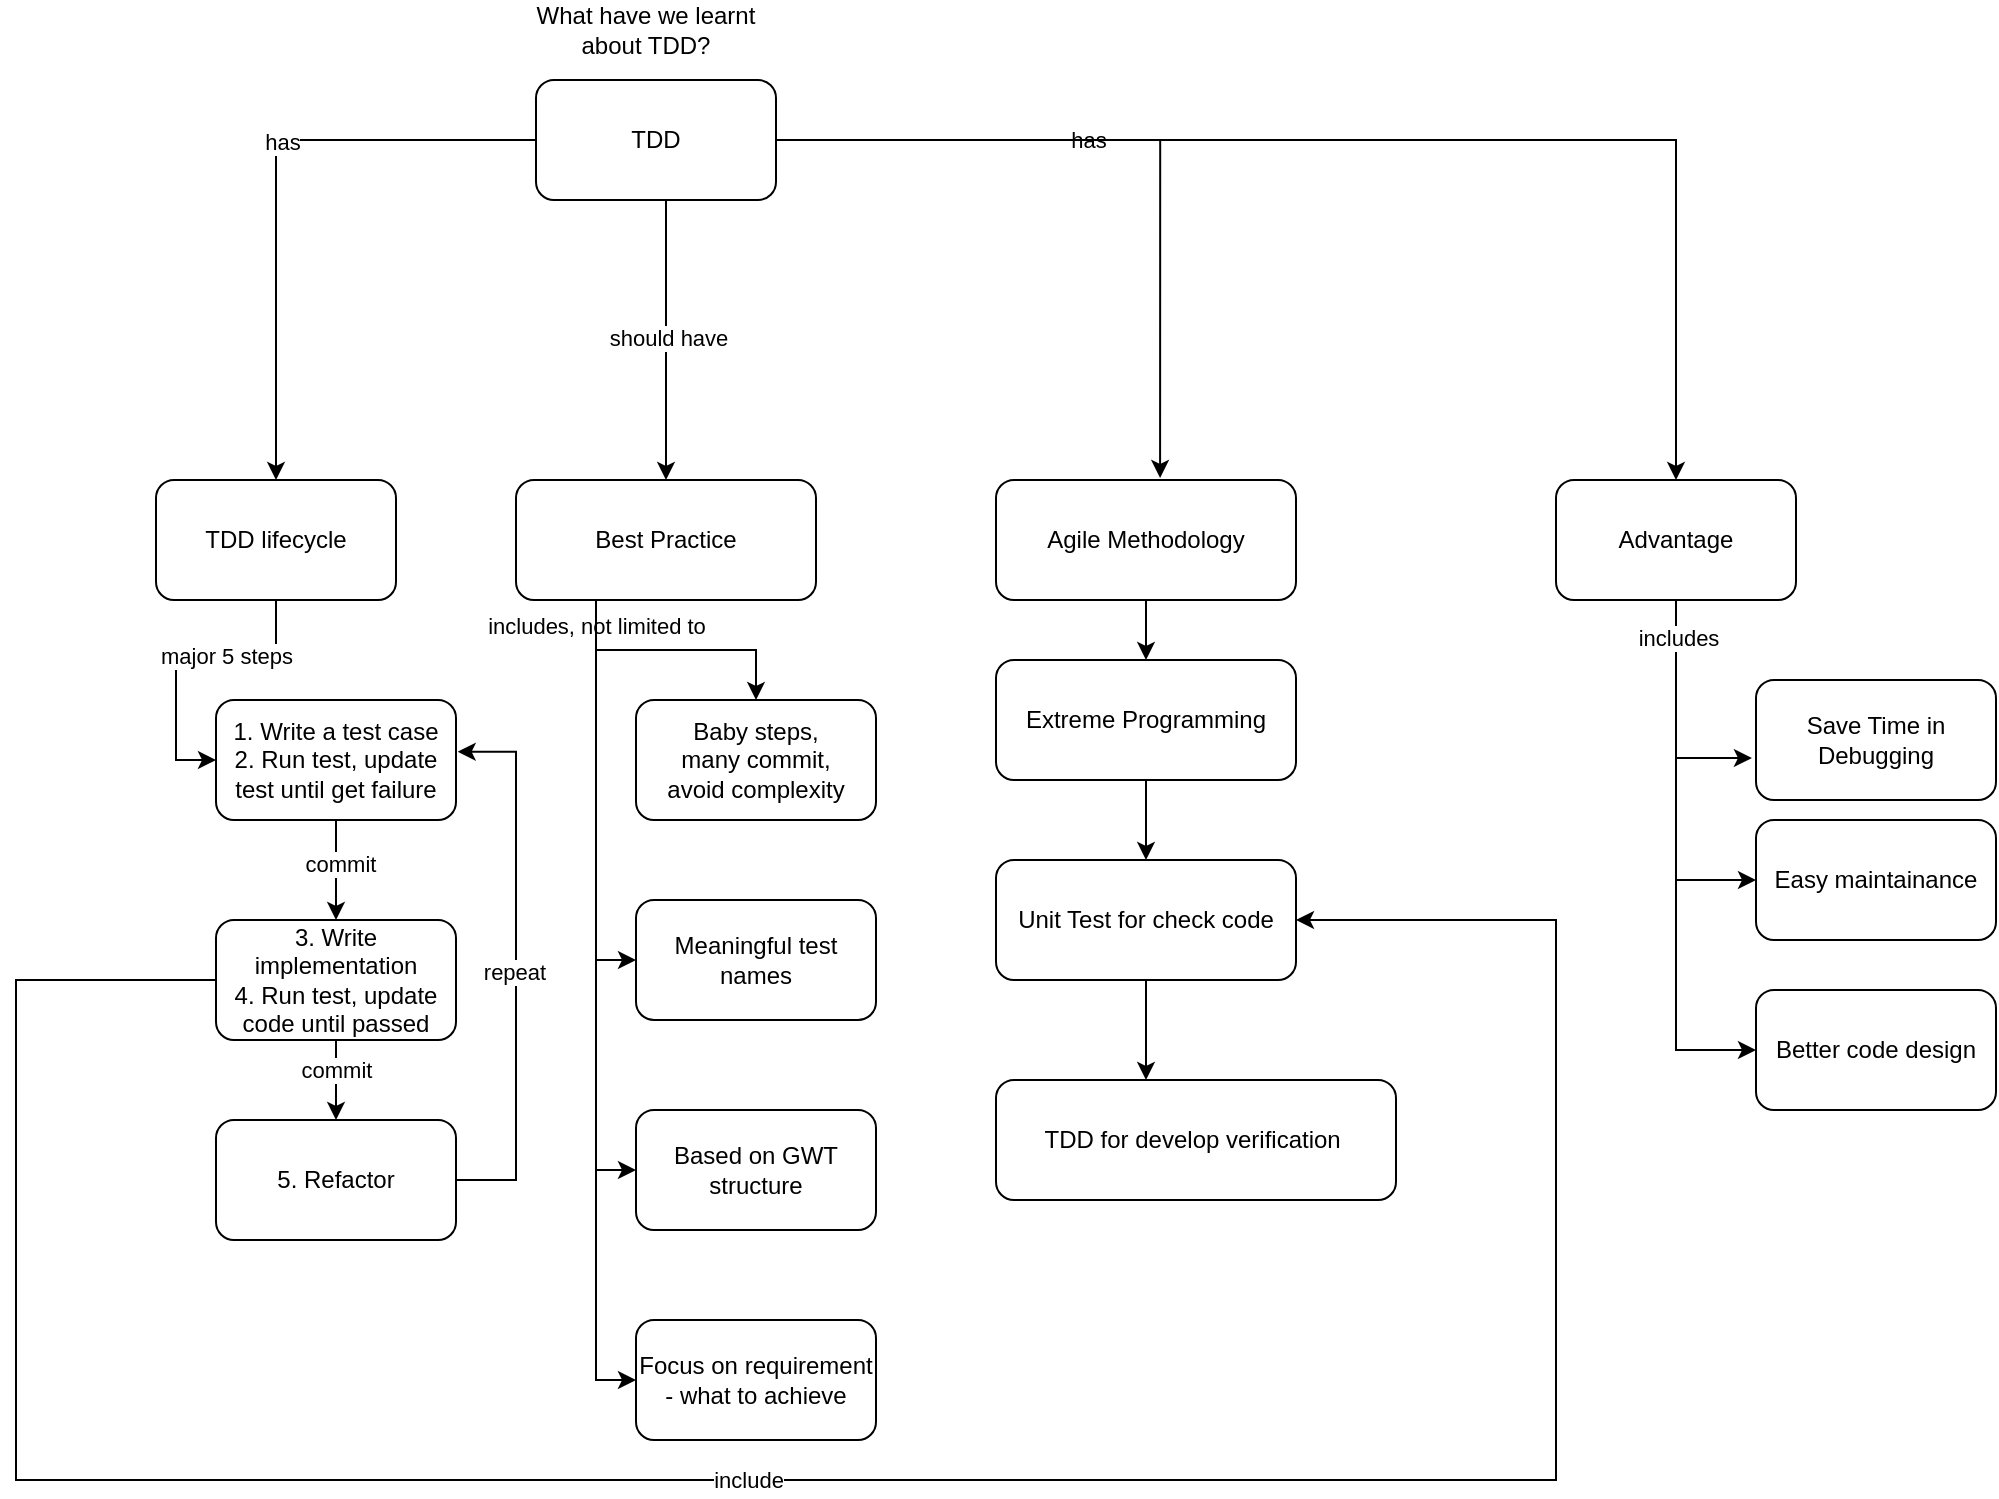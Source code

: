 <mxfile version="15.5.9" type="github">
  <diagram id="XblzcxGRHUzjr9p-0842" name="Page-1">
    <mxGraphModel dx="1666" dy="794" grid="1" gridSize="10" guides="1" tooltips="1" connect="1" arrows="1" fold="1" page="1" pageScale="1" pageWidth="1654" pageHeight="1169" math="0" shadow="0">
      <root>
        <mxCell id="0" />
        <mxCell id="1" parent="0" />
        <mxCell id="oWt1c-0w8IS1T-IPn0zn-8" style="edgeStyle=orthogonalEdgeStyle;rounded=0;orthogonalLoop=1;jettySize=auto;html=1;entryX=0.5;entryY=0;entryDx=0;entryDy=0;" parent="1" source="oWt1c-0w8IS1T-IPn0zn-3" target="oWt1c-0w8IS1T-IPn0zn-5" edge="1">
          <mxGeometry relative="1" as="geometry" />
        </mxCell>
        <mxCell id="oWt1c-0w8IS1T-IPn0zn-10" value="has" style="edgeLabel;html=1;align=center;verticalAlign=middle;resizable=0;points=[];" parent="oWt1c-0w8IS1T-IPn0zn-8" vertex="1" connectable="0">
          <mxGeometry x="-0.149" y="1" relative="1" as="geometry">
            <mxPoint as="offset" />
          </mxGeometry>
        </mxCell>
        <mxCell id="oWt1c-0w8IS1T-IPn0zn-9" style="edgeStyle=orthogonalEdgeStyle;rounded=0;orthogonalLoop=1;jettySize=auto;html=1;entryX=0.5;entryY=0;entryDx=0;entryDy=0;" parent="1" source="oWt1c-0w8IS1T-IPn0zn-3" target="oWt1c-0w8IS1T-IPn0zn-6" edge="1">
          <mxGeometry relative="1" as="geometry" />
        </mxCell>
        <mxCell id="oWt1c-0w8IS1T-IPn0zn-11" value="has" style="edgeLabel;html=1;align=center;verticalAlign=middle;resizable=0;points=[];" parent="oWt1c-0w8IS1T-IPn0zn-9" vertex="1" connectable="0">
          <mxGeometry x="-0.497" relative="1" as="geometry">
            <mxPoint as="offset" />
          </mxGeometry>
        </mxCell>
        <mxCell id="gmGLZBwXflhIAo7ZA7hw-24" style="edgeStyle=orthogonalEdgeStyle;rounded=0;orthogonalLoop=1;jettySize=auto;html=1;entryX=0.5;entryY=0;entryDx=0;entryDy=0;" parent="1" source="oWt1c-0w8IS1T-IPn0zn-3" target="gmGLZBwXflhIAo7ZA7hw-3" edge="1">
          <mxGeometry relative="1" as="geometry">
            <Array as="points">
              <mxPoint x="595" y="150" />
              <mxPoint x="595" y="150" />
            </Array>
          </mxGeometry>
        </mxCell>
        <mxCell id="gmGLZBwXflhIAo7ZA7hw-25" value="should have" style="edgeLabel;html=1;align=center;verticalAlign=middle;resizable=0;points=[];" parent="gmGLZBwXflhIAo7ZA7hw-24" connectable="0" vertex="1">
          <mxGeometry x="-0.015" y="1" relative="1" as="geometry">
            <mxPoint as="offset" />
          </mxGeometry>
        </mxCell>
        <mxCell id="nKUaNBxe58QQSBvqL-9a-3" style="edgeStyle=orthogonalEdgeStyle;rounded=0;orthogonalLoop=1;jettySize=auto;html=1;entryX=0.547;entryY=-0.017;entryDx=0;entryDy=0;entryPerimeter=0;" parent="1" source="oWt1c-0w8IS1T-IPn0zn-3" target="nKUaNBxe58QQSBvqL-9a-2" edge="1">
          <mxGeometry relative="1" as="geometry" />
        </mxCell>
        <mxCell id="oWt1c-0w8IS1T-IPn0zn-3" value="TDD" style="rounded=1;whiteSpace=wrap;html=1;" parent="1" vertex="1">
          <mxGeometry x="530" y="50" width="120" height="60" as="geometry" />
        </mxCell>
        <mxCell id="oWt1c-0w8IS1T-IPn0zn-4" value="What have we learnt about TDD?" style="text;html=1;strokeColor=none;fillColor=none;align=center;verticalAlign=middle;whiteSpace=wrap;rounded=0;" parent="1" vertex="1">
          <mxGeometry x="520" y="10" width="130" height="30" as="geometry" />
        </mxCell>
        <mxCell id="gmGLZBwXflhIAo7ZA7hw-17" style="edgeStyle=orthogonalEdgeStyle;rounded=0;orthogonalLoop=1;jettySize=auto;html=1;entryX=0;entryY=0.5;entryDx=0;entryDy=0;" parent="1" source="oWt1c-0w8IS1T-IPn0zn-5" target="gmGLZBwXflhIAo7ZA7hw-9" edge="1">
          <mxGeometry relative="1" as="geometry">
            <Array as="points">
              <mxPoint x="400" y="340" />
              <mxPoint x="350" y="340" />
              <mxPoint x="350" y="390" />
            </Array>
          </mxGeometry>
        </mxCell>
        <mxCell id="LTH0hcDIhlESSpkS51e7-1" value="major 5 steps" style="edgeLabel;html=1;align=center;verticalAlign=middle;resizable=0;points=[];" parent="gmGLZBwXflhIAo7ZA7hw-17" vertex="1" connectable="0">
          <mxGeometry x="-0.267" y="-2" relative="1" as="geometry">
            <mxPoint as="offset" />
          </mxGeometry>
        </mxCell>
        <mxCell id="oWt1c-0w8IS1T-IPn0zn-5" value="TDD lifecycle" style="rounded=1;whiteSpace=wrap;html=1;" parent="1" vertex="1">
          <mxGeometry x="340" y="250" width="120" height="60" as="geometry" />
        </mxCell>
        <mxCell id="BmqrWhdEjeirKWVDw3WH-3" style="edgeStyle=orthogonalEdgeStyle;rounded=0;orthogonalLoop=1;jettySize=auto;html=1;entryX=-0.017;entryY=0.65;entryDx=0;entryDy=0;entryPerimeter=0;" parent="1" source="oWt1c-0w8IS1T-IPn0zn-6" target="BmqrWhdEjeirKWVDw3WH-2" edge="1">
          <mxGeometry relative="1" as="geometry">
            <Array as="points">
              <mxPoint x="1100" y="389" />
            </Array>
          </mxGeometry>
        </mxCell>
        <mxCell id="VqQ6hDxE0CcQu-wHCo0w-1" style="edgeStyle=orthogonalEdgeStyle;rounded=0;orthogonalLoop=1;jettySize=auto;html=1;entryX=0;entryY=0.5;entryDx=0;entryDy=0;" parent="1" source="oWt1c-0w8IS1T-IPn0zn-6" target="BmqrWhdEjeirKWVDw3WH-4" edge="1">
          <mxGeometry relative="1" as="geometry" />
        </mxCell>
        <mxCell id="VqQ6hDxE0CcQu-wHCo0w-3" style="edgeStyle=orthogonalEdgeStyle;rounded=0;orthogonalLoop=1;jettySize=auto;html=1;entryX=0;entryY=0.5;entryDx=0;entryDy=0;" parent="1" source="oWt1c-0w8IS1T-IPn0zn-6" target="VqQ6hDxE0CcQu-wHCo0w-2" edge="1">
          <mxGeometry relative="1" as="geometry" />
        </mxCell>
        <mxCell id="gmGLZBwXflhIAo7ZA7hw-33" value="includes" style="edgeLabel;html=1;align=center;verticalAlign=middle;resizable=0;points=[];" parent="VqQ6hDxE0CcQu-wHCo0w-3" connectable="0" vertex="1">
          <mxGeometry x="-0.857" y="1" relative="1" as="geometry">
            <mxPoint as="offset" />
          </mxGeometry>
        </mxCell>
        <mxCell id="oWt1c-0w8IS1T-IPn0zn-6" value="Advantage" style="rounded=1;whiteSpace=wrap;html=1;" parent="1" vertex="1">
          <mxGeometry x="1040" y="250" width="120" height="60" as="geometry" />
        </mxCell>
        <mxCell id="gmGLZBwXflhIAo7ZA7hw-27" style="edgeStyle=orthogonalEdgeStyle;rounded=0;orthogonalLoop=1;jettySize=auto;html=1;entryX=0.5;entryY=0;entryDx=0;entryDy=0;" parent="1" source="gmGLZBwXflhIAo7ZA7hw-3" target="gmGLZBwXflhIAo7ZA7hw-26" edge="1">
          <mxGeometry relative="1" as="geometry">
            <Array as="points">
              <mxPoint x="560" y="335" />
              <mxPoint x="640" y="335" />
            </Array>
          </mxGeometry>
        </mxCell>
        <mxCell id="gmGLZBwXflhIAo7ZA7hw-30" style="edgeStyle=orthogonalEdgeStyle;rounded=0;orthogonalLoop=1;jettySize=auto;html=1;entryX=0;entryY=0.5;entryDx=0;entryDy=0;" parent="1" source="gmGLZBwXflhIAo7ZA7hw-3" target="gmGLZBwXflhIAo7ZA7hw-28" edge="1">
          <mxGeometry relative="1" as="geometry">
            <Array as="points">
              <mxPoint x="560" y="490" />
            </Array>
          </mxGeometry>
        </mxCell>
        <mxCell id="gmGLZBwXflhIAo7ZA7hw-31" style="edgeStyle=orthogonalEdgeStyle;rounded=0;orthogonalLoop=1;jettySize=auto;html=1;entryX=0;entryY=0.5;entryDx=0;entryDy=0;" parent="1" source="gmGLZBwXflhIAo7ZA7hw-3" target="gmGLZBwXflhIAo7ZA7hw-29" edge="1">
          <mxGeometry relative="1" as="geometry">
            <Array as="points">
              <mxPoint x="560" y="595" />
            </Array>
          </mxGeometry>
        </mxCell>
        <mxCell id="gmGLZBwXflhIAo7ZA7hw-32" value="includes, not limited to" style="edgeLabel;html=1;align=center;verticalAlign=middle;resizable=0;points=[];" parent="gmGLZBwXflhIAo7ZA7hw-31" connectable="0" vertex="1">
          <mxGeometry x="-0.915" relative="1" as="geometry">
            <mxPoint as="offset" />
          </mxGeometry>
        </mxCell>
        <mxCell id="gmGLZBwXflhIAo7ZA7hw-35" style="edgeStyle=orthogonalEdgeStyle;rounded=0;orthogonalLoop=1;jettySize=auto;html=1;entryX=0;entryY=0.5;entryDx=0;entryDy=0;" parent="1" source="gmGLZBwXflhIAo7ZA7hw-3" target="gmGLZBwXflhIAo7ZA7hw-34" edge="1">
          <mxGeometry relative="1" as="geometry">
            <Array as="points">
              <mxPoint x="560" y="700" />
            </Array>
          </mxGeometry>
        </mxCell>
        <mxCell id="gmGLZBwXflhIAo7ZA7hw-3" value="Best Practice" style="rounded=1;whiteSpace=wrap;html=1;" parent="1" vertex="1">
          <mxGeometry x="520" y="250" width="150" height="60" as="geometry" />
        </mxCell>
        <mxCell id="gmGLZBwXflhIAo7ZA7hw-11" style="edgeStyle=orthogonalEdgeStyle;rounded=0;orthogonalLoop=1;jettySize=auto;html=1;entryX=0.5;entryY=0;entryDx=0;entryDy=0;" parent="1" source="gmGLZBwXflhIAo7ZA7hw-9" target="gmGLZBwXflhIAo7ZA7hw-10" edge="1">
          <mxGeometry relative="1" as="geometry" />
        </mxCell>
        <mxCell id="gmGLZBwXflhIAo7ZA7hw-12" value="commit" style="edgeLabel;html=1;align=center;verticalAlign=middle;resizable=0;points=[];" parent="gmGLZBwXflhIAo7ZA7hw-11" vertex="1" connectable="0">
          <mxGeometry x="-0.12" y="2" relative="1" as="geometry">
            <mxPoint as="offset" />
          </mxGeometry>
        </mxCell>
        <mxCell id="BmqrWhdEjeirKWVDw3WH-2" value="Save Time in Debugging" style="rounded=1;whiteSpace=wrap;html=1;" parent="1" vertex="1">
          <mxGeometry x="1140" y="350" width="120" height="60" as="geometry" />
        </mxCell>
        <mxCell id="gmGLZBwXflhIAo7ZA7hw-9" value="1. Write a test case&lt;br&gt;2. Run test, update test until get failure" style="rounded=1;whiteSpace=wrap;html=1;" parent="1" vertex="1">
          <mxGeometry x="370" y="360" width="120" height="60" as="geometry" />
        </mxCell>
        <mxCell id="BmqrWhdEjeirKWVDw3WH-4" value="Easy maintainance" style="rounded=1;whiteSpace=wrap;html=1;" parent="1" vertex="1">
          <mxGeometry x="1140" y="420" width="120" height="60" as="geometry" />
        </mxCell>
        <mxCell id="gmGLZBwXflhIAo7ZA7hw-15" value="" style="edgeStyle=orthogonalEdgeStyle;rounded=0;orthogonalLoop=1;jettySize=auto;html=1;" parent="1" source="gmGLZBwXflhIAo7ZA7hw-10" target="gmGLZBwXflhIAo7ZA7hw-13" edge="1">
          <mxGeometry relative="1" as="geometry" />
        </mxCell>
        <mxCell id="gmGLZBwXflhIAo7ZA7hw-16" value="commit" style="edgeLabel;html=1;align=center;verticalAlign=middle;resizable=0;points=[];" parent="gmGLZBwXflhIAo7ZA7hw-15" vertex="1" connectable="0">
          <mxGeometry x="-0.25" relative="1" as="geometry">
            <mxPoint as="offset" />
          </mxGeometry>
        </mxCell>
        <mxCell id="nKUaNBxe58QQSBvqL-9a-11" style="edgeStyle=orthogonalEdgeStyle;rounded=0;orthogonalLoop=1;jettySize=auto;html=1;entryX=1;entryY=0.5;entryDx=0;entryDy=0;" parent="1" source="gmGLZBwXflhIAo7ZA7hw-10" target="nKUaNBxe58QQSBvqL-9a-6" edge="1">
          <mxGeometry relative="1" as="geometry">
            <mxPoint x="710" y="750" as="targetPoint" />
            <Array as="points">
              <mxPoint x="270" y="500" />
              <mxPoint x="270" y="750" />
              <mxPoint x="1040" y="750" />
              <mxPoint x="1040" y="470" />
            </Array>
          </mxGeometry>
        </mxCell>
        <mxCell id="nKUaNBxe58QQSBvqL-9a-12" value="include" style="edgeLabel;html=1;align=center;verticalAlign=middle;resizable=0;points=[];" parent="nKUaNBxe58QQSBvqL-9a-11" vertex="1" connectable="0">
          <mxGeometry x="-0.064" relative="1" as="geometry">
            <mxPoint as="offset" />
          </mxGeometry>
        </mxCell>
        <mxCell id="gmGLZBwXflhIAo7ZA7hw-10" value="3. Write implementation&lt;br&gt;4. Run test, update code until passed" style="rounded=1;whiteSpace=wrap;html=1;" parent="1" vertex="1">
          <mxGeometry x="370" y="470" width="120" height="60" as="geometry" />
        </mxCell>
        <mxCell id="gmGLZBwXflhIAo7ZA7hw-22" style="edgeStyle=orthogonalEdgeStyle;rounded=0;orthogonalLoop=1;jettySize=auto;html=1;entryX=1.007;entryY=0.431;entryDx=0;entryDy=0;entryPerimeter=0;" parent="1" source="gmGLZBwXflhIAo7ZA7hw-13" target="gmGLZBwXflhIAo7ZA7hw-9" edge="1">
          <mxGeometry relative="1" as="geometry">
            <mxPoint x="530" y="400" as="targetPoint" />
            <Array as="points">
              <mxPoint x="520" y="600" />
              <mxPoint x="520" y="386" />
            </Array>
          </mxGeometry>
        </mxCell>
        <mxCell id="gmGLZBwXflhIAo7ZA7hw-23" value="repeat" style="edgeLabel;html=1;align=center;verticalAlign=middle;resizable=0;points=[];" parent="gmGLZBwXflhIAo7ZA7hw-22" connectable="0" vertex="1">
          <mxGeometry x="-0.017" y="1" relative="1" as="geometry">
            <mxPoint as="offset" />
          </mxGeometry>
        </mxCell>
        <mxCell id="gmGLZBwXflhIAo7ZA7hw-13" value="5. Refactor" style="rounded=1;whiteSpace=wrap;html=1;" parent="1" vertex="1">
          <mxGeometry x="370" y="570" width="120" height="60" as="geometry" />
        </mxCell>
        <mxCell id="VqQ6hDxE0CcQu-wHCo0w-2" value="Better code design" style="rounded=1;whiteSpace=wrap;html=1;" parent="1" vertex="1">
          <mxGeometry x="1140" y="505" width="120" height="60" as="geometry" />
        </mxCell>
        <mxCell id="nKUaNBxe58QQSBvqL-9a-5" style="edgeStyle=orthogonalEdgeStyle;rounded=0;orthogonalLoop=1;jettySize=auto;html=1;" parent="1" source="nKUaNBxe58QQSBvqL-9a-2" target="nKUaNBxe58QQSBvqL-9a-4" edge="1">
          <mxGeometry relative="1" as="geometry" />
        </mxCell>
        <mxCell id="gmGLZBwXflhIAo7ZA7hw-26" value="Baby steps,&lt;br&gt;many commit,&lt;br&gt;avoid complexity" style="rounded=1;whiteSpace=wrap;html=1;" parent="1" vertex="1">
          <mxGeometry x="580" y="360" width="120" height="60" as="geometry" />
        </mxCell>
        <mxCell id="nKUaNBxe58QQSBvqL-9a-2" value="Agile Methodology" style="rounded=1;whiteSpace=wrap;html=1;" parent="1" vertex="1">
          <mxGeometry x="760" y="250" width="150" height="60" as="geometry" />
        </mxCell>
        <mxCell id="nKUaNBxe58QQSBvqL-9a-8" style="edgeStyle=orthogonalEdgeStyle;rounded=0;orthogonalLoop=1;jettySize=auto;html=1;entryX=0.5;entryY=0;entryDx=0;entryDy=0;" parent="1" source="nKUaNBxe58QQSBvqL-9a-4" target="nKUaNBxe58QQSBvqL-9a-6" edge="1">
          <mxGeometry relative="1" as="geometry" />
        </mxCell>
        <mxCell id="gmGLZBwXflhIAo7ZA7hw-28" value="Meaningful test names" style="rounded=1;whiteSpace=wrap;html=1;" parent="1" vertex="1">
          <mxGeometry x="580" y="460" width="120" height="60" as="geometry" />
        </mxCell>
        <mxCell id="nKUaNBxe58QQSBvqL-9a-4" value="Extreme Programming" style="rounded=1;whiteSpace=wrap;html=1;" parent="1" vertex="1">
          <mxGeometry x="760" y="340" width="150" height="60" as="geometry" />
        </mxCell>
        <mxCell id="gmGLZBwXflhIAo7ZA7hw-29" value="Based on GWT structure" style="rounded=1;whiteSpace=wrap;html=1;" parent="1" vertex="1">
          <mxGeometry x="580" y="565" width="120" height="60" as="geometry" />
        </mxCell>
        <mxCell id="nKUaNBxe58QQSBvqL-9a-10" style="edgeStyle=orthogonalEdgeStyle;rounded=0;orthogonalLoop=1;jettySize=auto;html=1;entryX=0.375;entryY=0;entryDx=0;entryDy=0;entryPerimeter=0;" parent="1" source="nKUaNBxe58QQSBvqL-9a-6" target="nKUaNBxe58QQSBvqL-9a-7" edge="1">
          <mxGeometry relative="1" as="geometry" />
        </mxCell>
        <mxCell id="gmGLZBwXflhIAo7ZA7hw-34" value="Focus on requirement - what to achieve" style="rounded=1;whiteSpace=wrap;html=1;" parent="1" vertex="1">
          <mxGeometry x="580" y="670" width="120" height="60" as="geometry" />
        </mxCell>
        <mxCell id="nKUaNBxe58QQSBvqL-9a-6" value="Unit Test for check code" style="rounded=1;whiteSpace=wrap;html=1;" parent="1" vertex="1">
          <mxGeometry x="760" y="440" width="150" height="60" as="geometry" />
        </mxCell>
        <mxCell id="nKUaNBxe58QQSBvqL-9a-7" value="TDD for develop verification&amp;nbsp;" style="rounded=1;whiteSpace=wrap;html=1;" parent="1" vertex="1">
          <mxGeometry x="760" y="550" width="200" height="60" as="geometry" />
        </mxCell>
      </root>
    </mxGraphModel>
  </diagram>
</mxfile>
